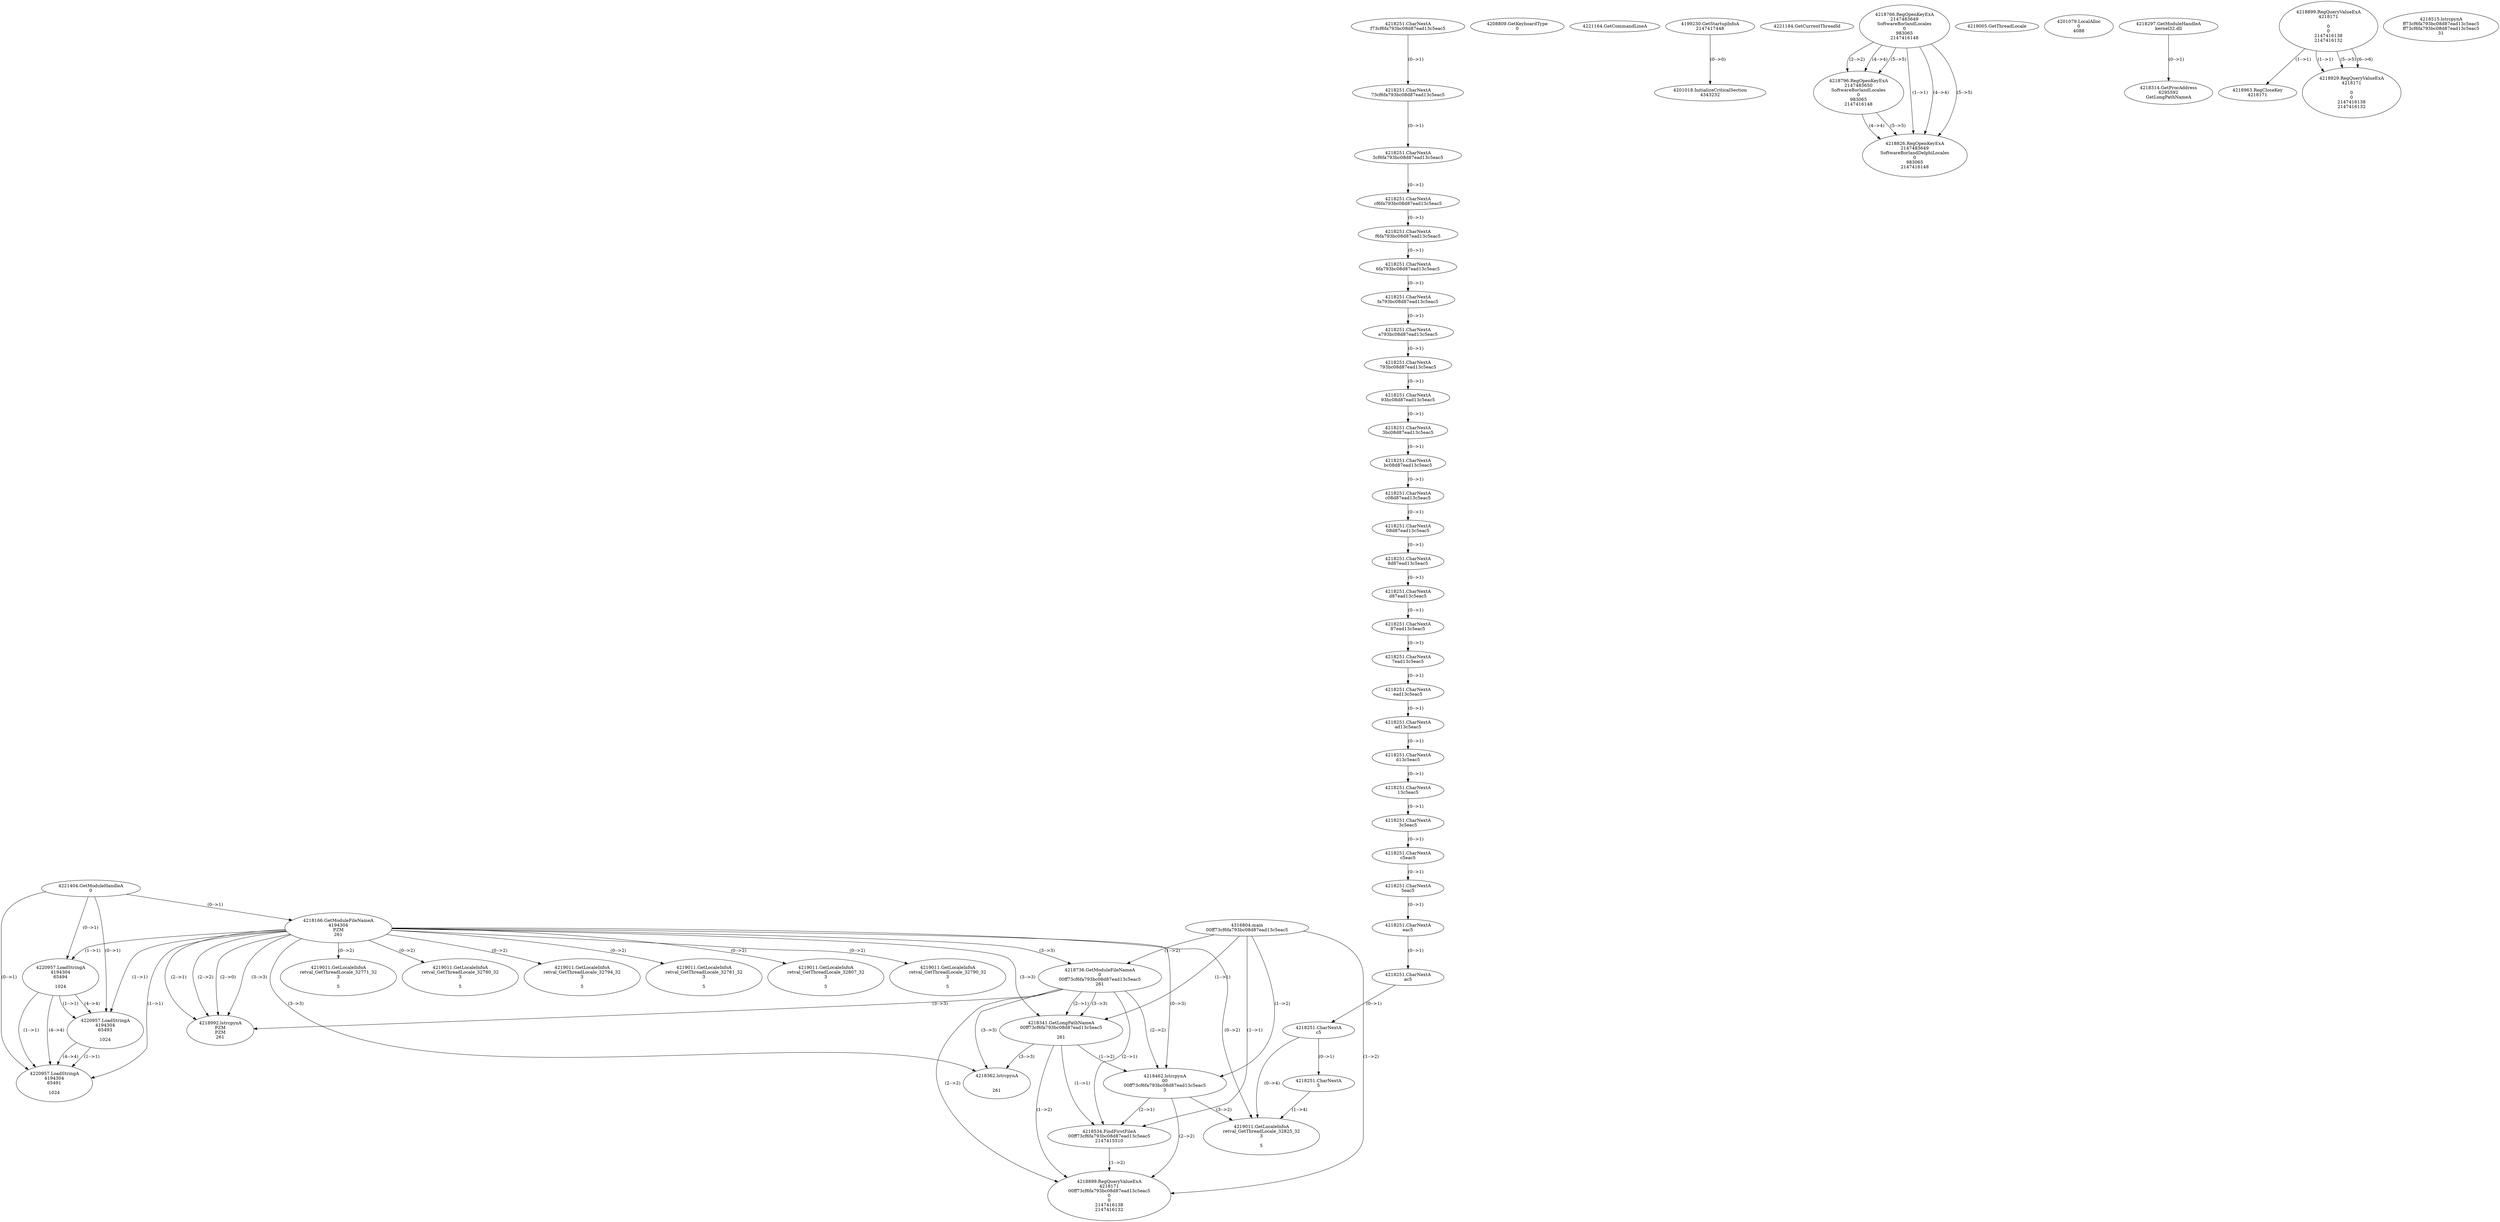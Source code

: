// Global SCDG with merge call
digraph {
	0 [label="4316804.main
00ff73cf6fa793bc08d87ead13c5eac5"]
	1 [label="4221404.GetModuleHandleA
0"]
	2 [label="4208809.GetKeyboardType
0"]
	3 [label="4221164.GetCommandLineA
"]
	4 [label="4199230.GetStartupInfoA
2147417448"]
	5 [label="4221184.GetCurrentThreadId
"]
	6 [label="4218166.GetModuleFileNameA
4194304
PZM
261"]
	1 -> 6 [label="(0-->1)"]
	7 [label="4218736.GetModuleFileNameA
0
00ff73cf6fa793bc08d87ead13c5eac5
261"]
	0 -> 7 [label="(1-->2)"]
	6 -> 7 [label="(3-->3)"]
	8 [label="4218766.RegOpenKeyExA
2147483649
Software\Borland\Locales
0
983065
2147416148"]
	9 [label="4218796.RegOpenKeyExA
2147483650
Software\Borland\Locales
0
983065
2147416148"]
	8 -> 9 [label="(2-->2)"]
	8 -> 9 [label="(4-->4)"]
	8 -> 9 [label="(5-->5)"]
	10 [label="4218826.RegOpenKeyExA
2147483649
Software\Borland\Delphi\Locales
0
983065
2147416148"]
	8 -> 10 [label="(1-->1)"]
	8 -> 10 [label="(4-->4)"]
	9 -> 10 [label="(4-->4)"]
	8 -> 10 [label="(5-->5)"]
	9 -> 10 [label="(5-->5)"]
	11 [label="4218992.lstrcpynA
PZM
PZM
261"]
	6 -> 11 [label="(2-->1)"]
	6 -> 11 [label="(2-->2)"]
	6 -> 11 [label="(3-->3)"]
	7 -> 11 [label="(3-->3)"]
	6 -> 11 [label="(2-->0)"]
	12 [label="4219005.GetThreadLocale
"]
	13 [label="4219011.GetLocaleInfoA
retval_GetThreadLocale_32771_32
3

5"]
	6 -> 13 [label="(0-->2)"]
	14 [label="4220957.LoadStringA
4194304
65494

1024"]
	1 -> 14 [label="(0-->1)"]
	6 -> 14 [label="(1-->1)"]
	15 [label="4220957.LoadStringA
4194304
65493

1024"]
	1 -> 15 [label="(0-->1)"]
	6 -> 15 [label="(1-->1)"]
	14 -> 15 [label="(1-->1)"]
	14 -> 15 [label="(4-->4)"]
	16 [label="4201018.InitializeCriticalSection
4343232"]
	4 -> 16 [label="(0-->0)"]
	17 [label="4201079.LocalAlloc
0
4088"]
	18 [label="4218297.GetModuleHandleA
kernel32.dll"]
	19 [label="4218314.GetProcAddress
6295592
GetLongPathNameA"]
	18 -> 19 [label="(0-->1)"]
	20 [label="4218341.GetLongPathNameA
00ff73cf6fa793bc08d87ead13c5eac5

261"]
	0 -> 20 [label="(1-->1)"]
	7 -> 20 [label="(2-->1)"]
	6 -> 20 [label="(3-->3)"]
	7 -> 20 [label="(3-->3)"]
	21 [label="4218362.lstrcpynA


261"]
	6 -> 21 [label="(3-->3)"]
	7 -> 21 [label="(3-->3)"]
	20 -> 21 [label="(3-->3)"]
	22 [label="4218899.RegQueryValueExA
4218171

0
0
2147416138
2147416132"]
	23 [label="4218963.RegCloseKey
4218171"]
	22 -> 23 [label="(1-->1)"]
	24 [label="4219011.GetLocaleInfoA
retval_GetThreadLocale_32780_32
3

5"]
	6 -> 24 [label="(0-->2)"]
	25 [label="4218462.lstrcpynA
00
00ff73cf6fa793bc08d87ead13c5eac5
3"]
	0 -> 25 [label="(1-->2)"]
	7 -> 25 [label="(2-->2)"]
	20 -> 25 [label="(1-->2)"]
	6 -> 25 [label="(0-->3)"]
	26 [label="4218251.CharNextA
f73cf6fa793bc08d87ead13c5eac5"]
	27 [label="4218251.CharNextA
73cf6fa793bc08d87ead13c5eac5"]
	26 -> 27 [label="(0-->1)"]
	28 [label="4218251.CharNextA
3cf6fa793bc08d87ead13c5eac5"]
	27 -> 28 [label="(0-->1)"]
	29 [label="4218251.CharNextA
cf6fa793bc08d87ead13c5eac5"]
	28 -> 29 [label="(0-->1)"]
	30 [label="4218251.CharNextA
f6fa793bc08d87ead13c5eac5"]
	29 -> 30 [label="(0-->1)"]
	31 [label="4218251.CharNextA
6fa793bc08d87ead13c5eac5"]
	30 -> 31 [label="(0-->1)"]
	32 [label="4218251.CharNextA
fa793bc08d87ead13c5eac5"]
	31 -> 32 [label="(0-->1)"]
	33 [label="4218251.CharNextA
a793bc08d87ead13c5eac5"]
	32 -> 33 [label="(0-->1)"]
	34 [label="4218251.CharNextA
793bc08d87ead13c5eac5"]
	33 -> 34 [label="(0-->1)"]
	35 [label="4218251.CharNextA
93bc08d87ead13c5eac5"]
	34 -> 35 [label="(0-->1)"]
	36 [label="4218251.CharNextA
3bc08d87ead13c5eac5"]
	35 -> 36 [label="(0-->1)"]
	37 [label="4218251.CharNextA
bc08d87ead13c5eac5"]
	36 -> 37 [label="(0-->1)"]
	38 [label="4218251.CharNextA
c08d87ead13c5eac5"]
	37 -> 38 [label="(0-->1)"]
	39 [label="4218251.CharNextA
08d87ead13c5eac5"]
	38 -> 39 [label="(0-->1)"]
	40 [label="4218251.CharNextA
8d87ead13c5eac5"]
	39 -> 40 [label="(0-->1)"]
	41 [label="4218251.CharNextA
d87ead13c5eac5"]
	40 -> 41 [label="(0-->1)"]
	42 [label="4218251.CharNextA
87ead13c5eac5"]
	41 -> 42 [label="(0-->1)"]
	43 [label="4218251.CharNextA
7ead13c5eac5"]
	42 -> 43 [label="(0-->1)"]
	44 [label="4218251.CharNextA
ead13c5eac5"]
	43 -> 44 [label="(0-->1)"]
	45 [label="4218251.CharNextA
ad13c5eac5"]
	44 -> 45 [label="(0-->1)"]
	46 [label="4218251.CharNextA
d13c5eac5"]
	45 -> 46 [label="(0-->1)"]
	47 [label="4218251.CharNextA
13c5eac5"]
	46 -> 47 [label="(0-->1)"]
	48 [label="4218251.CharNextA
3c5eac5"]
	47 -> 48 [label="(0-->1)"]
	49 [label="4218251.CharNextA
c5eac5"]
	48 -> 49 [label="(0-->1)"]
	50 [label="4218251.CharNextA
5eac5"]
	49 -> 50 [label="(0-->1)"]
	51 [label="4218251.CharNextA
eac5"]
	50 -> 51 [label="(0-->1)"]
	52 [label="4218251.CharNextA
ac5"]
	51 -> 52 [label="(0-->1)"]
	53 [label="4218251.CharNextA
c5"]
	52 -> 53 [label="(0-->1)"]
	54 [label="4218251.CharNextA
5"]
	53 -> 54 [label="(0-->1)"]
	55 [label="4218515.lstrcpynA
ff73cf6fa793bc08d87ead13c5eac5
ff73cf6fa793bc08d87ead13c5eac5
31"]
	56 [label="4218534.FindFirstFileA
00ff73cf6fa793bc08d87ead13c5eac5
2147415510"]
	0 -> 56 [label="(1-->1)"]
	7 -> 56 [label="(2-->1)"]
	20 -> 56 [label="(1-->1)"]
	25 -> 56 [label="(2-->1)"]
	57 [label="4218899.RegQueryValueExA
4218171
00ff73cf6fa793bc08d87ead13c5eac5
0
0
2147416138
2147416132"]
	0 -> 57 [label="(1-->2)"]
	7 -> 57 [label="(2-->2)"]
	20 -> 57 [label="(1-->2)"]
	25 -> 57 [label="(2-->2)"]
	56 -> 57 [label="(1-->2)"]
	58 [label="4219011.GetLocaleInfoA
retval_GetThreadLocale_32825_32
3

5"]
	6 -> 58 [label="(0-->2)"]
	25 -> 58 [label="(3-->2)"]
	53 -> 58 [label="(0-->4)"]
	54 -> 58 [label="(1-->4)"]
	59 [label="4218929.RegQueryValueExA
4218171

0
0
2147416138
2147416132"]
	22 -> 59 [label="(1-->1)"]
	22 -> 59 [label="(5-->5)"]
	22 -> 59 [label="(6-->6)"]
	60 [label="4219011.GetLocaleInfoA
retval_GetThreadLocale_32794_32
3

5"]
	6 -> 60 [label="(0-->2)"]
	61 [label="4220957.LoadStringA
4194304
65491

1024"]
	1 -> 61 [label="(0-->1)"]
	6 -> 61 [label="(1-->1)"]
	14 -> 61 [label="(1-->1)"]
	15 -> 61 [label="(1-->1)"]
	14 -> 61 [label="(4-->4)"]
	15 -> 61 [label="(4-->4)"]
	62 [label="4219011.GetLocaleInfoA
retval_GetThreadLocale_32781_32
3

5"]
	6 -> 62 [label="(0-->2)"]
	63 [label="4219011.GetLocaleInfoA
retval_GetThreadLocale_32807_32
3

5"]
	6 -> 63 [label="(0-->2)"]
	64 [label="4219011.GetLocaleInfoA
retval_GetThreadLocale_32790_32
3

5"]
	6 -> 64 [label="(0-->2)"]
}
